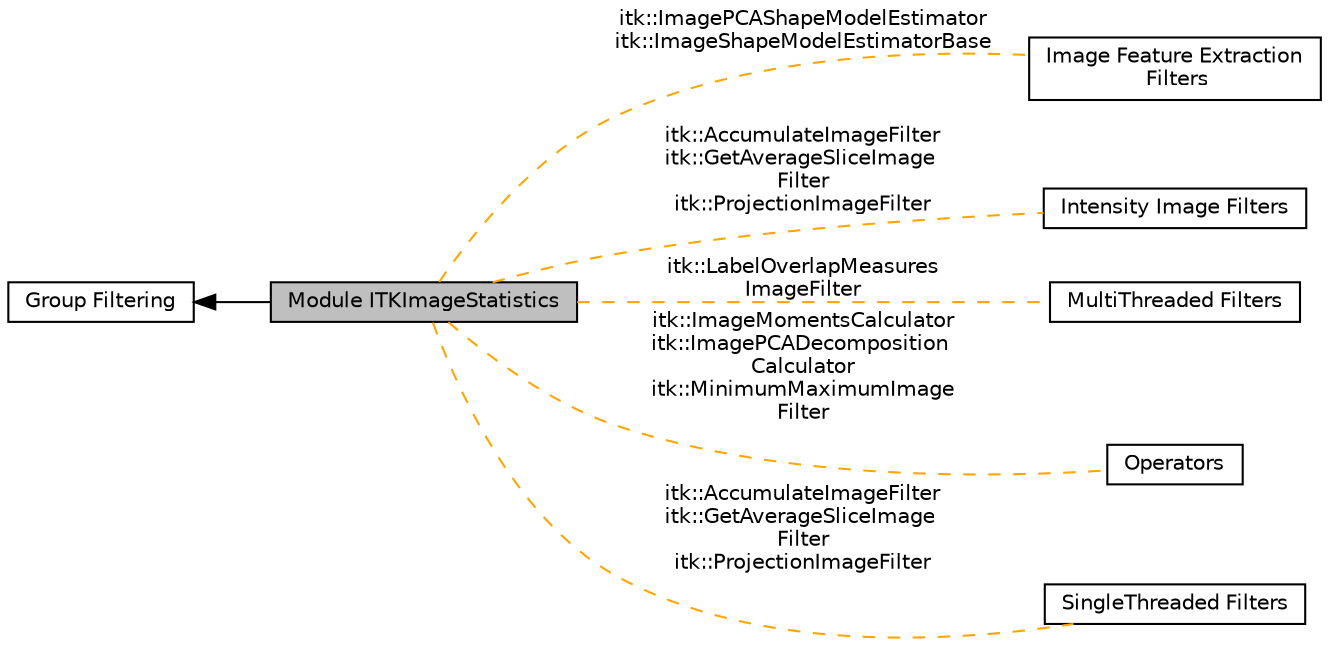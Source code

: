 digraph "Module ITKImageStatistics"
{
  edge [fontname="Helvetica",fontsize="10",labelfontname="Helvetica",labelfontsize="10"];
  node [fontname="Helvetica",fontsize="10",shape=box];
  rankdir=LR;
  Node2 [label="Group Filtering",height=0.2,width=0.4,color="black", fillcolor="white", style="filled",URL="$group__Group-Filtering.html",tooltip=" "];
  Node1 [label="Module ITKImageStatistics",height=0.2,width=0.4,color="black", fillcolor="grey75", style="filled", fontcolor="black",tooltip=" "];
  Node6 [label="Image Feature Extraction\l Filters",height=0.2,width=0.4,color="black", fillcolor="white", style="filled",URL="$group__ImageFeatureExtraction.html",tooltip=" "];
  Node3 [label="Intensity Image Filters",height=0.2,width=0.4,color="black", fillcolor="white", style="filled",URL="$group__IntensityImageFilters.html",tooltip=" "];
  Node7 [label="MultiThreaded Filters",height=0.2,width=0.4,color="black", fillcolor="white", style="filled",URL="$group__MultiThreaded.html",tooltip=" "];
  Node5 [label="Operators",height=0.2,width=0.4,color="black", fillcolor="white", style="filled",URL="$group__Operators.html",tooltip=" "];
  Node4 [label="SingleThreaded Filters",height=0.2,width=0.4,color="black", fillcolor="white", style="filled",URL="$group__SingleThreaded.html",tooltip=" "];
  Node2->Node1 [shape=plaintext, dir="back", style="solid"];
  Node1->Node3 [shape=plaintext, label="itk::AccumulateImageFilter\nitk::GetAverageSliceImage\lFilter\nitk::ProjectionImageFilter", color="orange", dir="none", style="dashed"];
  Node1->Node4 [shape=plaintext, label="itk::AccumulateImageFilter\nitk::GetAverageSliceImage\lFilter\nitk::ProjectionImageFilter", color="orange", dir="none", style="dashed"];
  Node1->Node5 [shape=plaintext, label="itk::ImageMomentsCalculator\nitk::ImagePCADecomposition\lCalculator\nitk::MinimumMaximumImage\lFilter", color="orange", dir="none", style="dashed"];
  Node1->Node6 [shape=plaintext, label="itk::ImagePCAShapeModelEstimator\nitk::ImageShapeModelEstimatorBase", color="orange", dir="none", style="dashed"];
  Node1->Node7 [shape=plaintext, label="itk::LabelOverlapMeasures\lImageFilter", color="orange", dir="none", style="dashed"];
}

